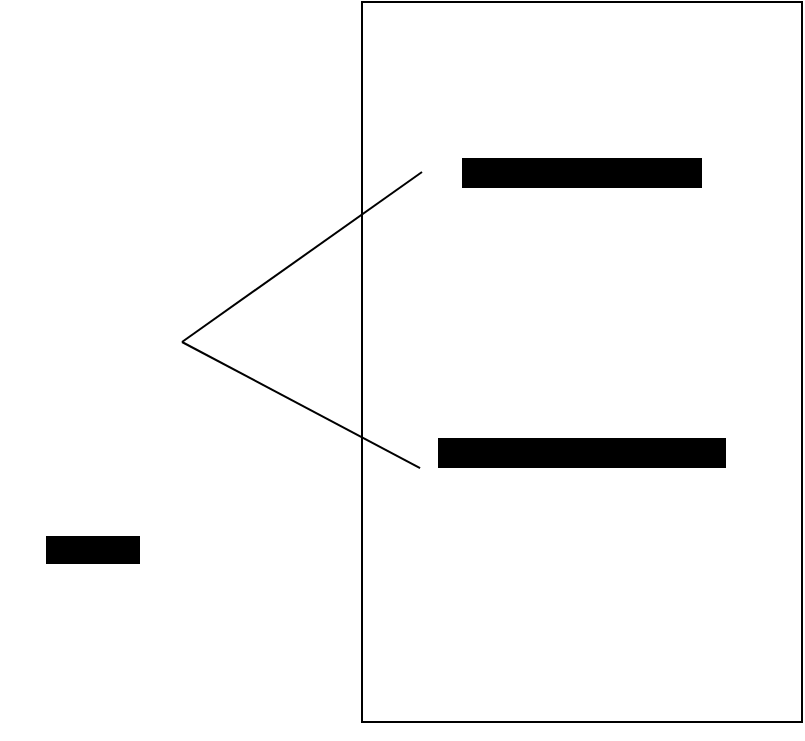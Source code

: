 <mxfile version="13.1.3">
    <diagram id="6hGFLwfOUW9BJ-s0fimq" name="Page-1">
        <mxGraphModel dx="1208" dy="780" grid="1" gridSize="10" guides="1" tooltips="1" connect="1" arrows="1" fold="1" page="1" pageScale="1" pageWidth="827" pageHeight="1169" math="0" shadow="0">
            <root>
                <mxCell id="0"/>
                <mxCell id="1" parent="0"/>
                <mxCell id="2" value="ユーザー" style="shape=umlActor;verticalLabelPosition=bottom;labelBackgroundColor=#000000;verticalAlign=top;html=1;outlineConnect=0;strokeColor=#FFFFFF;" vertex="1" parent="1">
                    <mxGeometry x="100" y="300" width="90" height="160" as="geometry"/>
                </mxCell>
                <mxCell id="5" value="" style="rounded=0;whiteSpace=wrap;html=1;" vertex="1" parent="1">
                    <mxGeometry x="280" y="200" width="220" height="360" as="geometry"/>
                </mxCell>
                <mxCell id="8" value="ブラウザからログインする" style="ellipse;whiteSpace=wrap;html=1;labelBackgroundColor=#000000;strokeColor=#FFFFFF;" vertex="1" parent="1">
                    <mxGeometry x="310" y="380" width="160" height="90" as="geometry"/>
                </mxCell>
                <mxCell id="9" value="アカウント登録をする" style="ellipse;whiteSpace=wrap;html=1;labelBackgroundColor=#000000;strokeColor=#FFFFFF;" vertex="1" parent="1">
                    <mxGeometry x="310" y="240" width="160" height="90" as="geometry"/>
                </mxCell>
                <mxCell id="10" value="" style="endArrow=none;html=1;entryX=-0.006;entryY=0.589;entryDx=0;entryDy=0;entryPerimeter=0;" edge="1" parent="1" target="8">
                    <mxGeometry width="50" height="50" relative="1" as="geometry">
                        <mxPoint x="190" y="370" as="sourcePoint"/>
                        <mxPoint x="240" y="320" as="targetPoint"/>
                    </mxGeometry>
                </mxCell>
                <mxCell id="11" value="" style="endArrow=none;html=1;entryX=0;entryY=0.5;entryDx=0;entryDy=0;" edge="1" parent="1" target="9">
                    <mxGeometry width="50" height="50" relative="1" as="geometry">
                        <mxPoint x="190" y="370" as="sourcePoint"/>
                        <mxPoint x="240" y="320" as="targetPoint"/>
                    </mxGeometry>
                </mxCell>
                <mxCell id="12" style="edgeStyle=orthogonalEdgeStyle;rounded=0;orthogonalLoop=1;jettySize=auto;html=1;exitX=0.5;exitY=1;exitDx=0;exitDy=0;" edge="1" parent="1" source="5" target="5">
                    <mxGeometry relative="1" as="geometry"/>
                </mxCell>
            </root>
        </mxGraphModel>
    </diagram>
</mxfile>